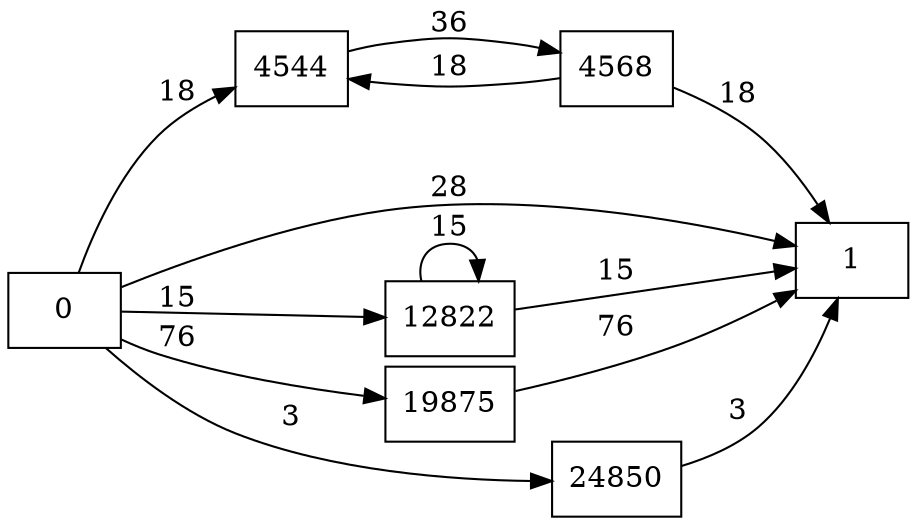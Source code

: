 digraph {
	graph [rankdir=LR]
	node [shape=rectangle]
	4544 -> 4568 [label=36]
	4568 -> 4544 [label=18]
	4568 -> 1 [label=18]
	12822 -> 12822 [label=15]
	12822 -> 1 [label=15]
	19875 -> 1 [label=76]
	24850 -> 1 [label=3]
	0 -> 4544 [label=18]
	0 -> 1 [label=28]
	0 -> 12822 [label=15]
	0 -> 19875 [label=76]
	0 -> 24850 [label=3]
}
